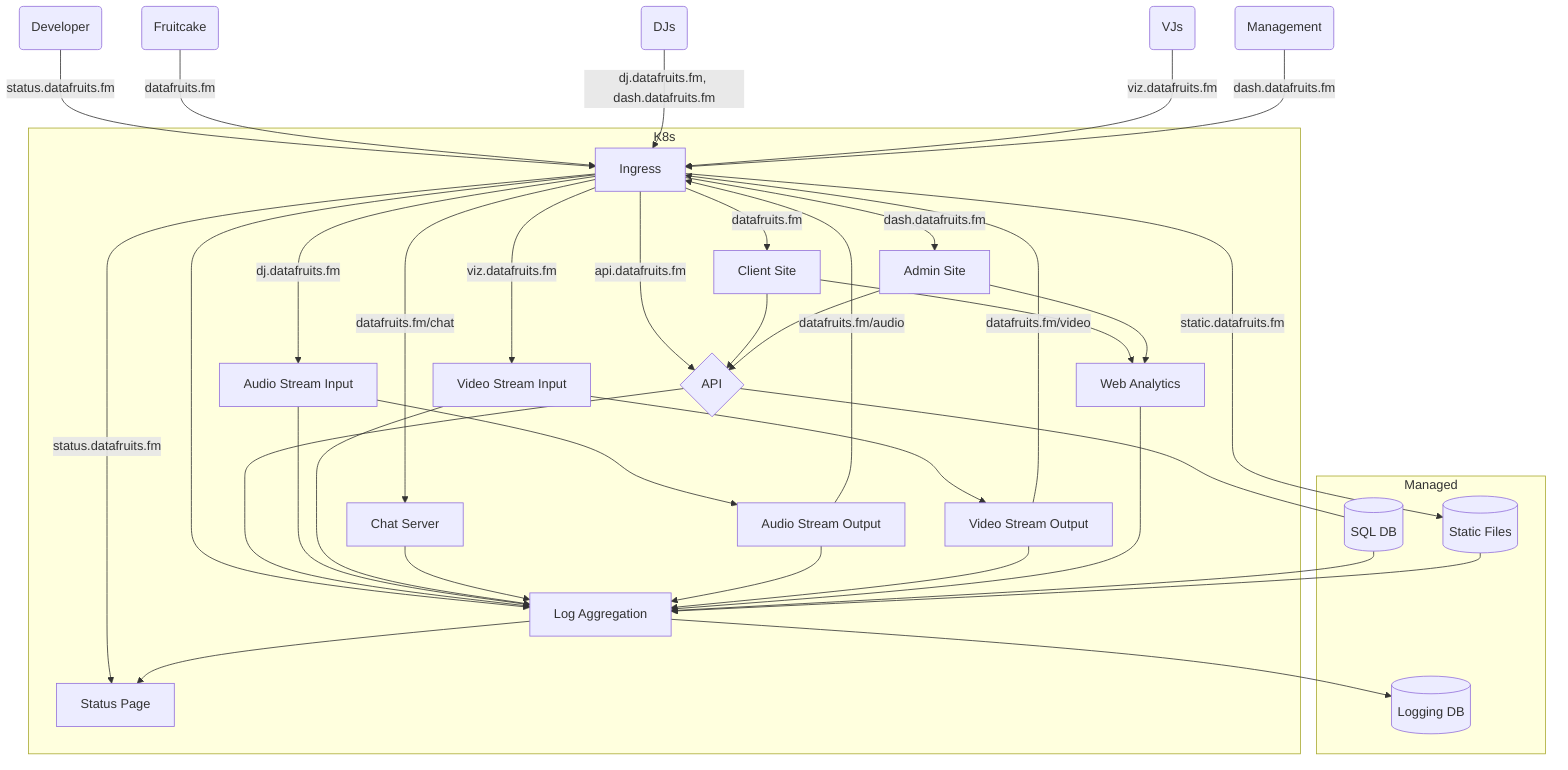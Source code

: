 graph TD
  dev(Developer)
  user(Fruitcake)
  dj(DJs)
  vj(VJs)
  mgmt(Management)

  dev-->|status.datafruits.fm|ingress
  user-->|datafruits.fm|ingress
  dj-->|dj.datafruits.fm, dash.datafruits.fm|ingress
  vj-->|viz.datafruits.fm|ingress
  mgmt-->|dash.datafruits.fm|ingress

  subgraph K8s
    ingress[Ingress]
    api{API}
    client[Client Site]
    admin[Admin Site]
    status[Status Page]
    chat[Chat Server]
    audioin[Audio Stream Input]
    videoin[Video Stream Input]
    audioout[Audio Stream Output]
    videoout[Video Stream Output]
    fluentd[Log Aggregation]
    analytics[Web Analytics]
  end

  ingress-->|dash.datafruits.fm|admin
  ingress-->|status.datafruits.fm|status
  ingress-->|api.datafruits.fm|api
  ingress-->|datafruits.fm|client
  ingress-->|dj.datafruits.fm|audioin
  ingress-->|viz.datafruits.fm|videoin
  ingress-->|static.datafruits.fm|s3
  ingress-->|datafruits.fm/chat|chat

  client-->analytics
  admin-->analytics
  client-->api
  admin-->api
  audioin-->audioout
  videoin-->videoout
  audioout-->|datafruits.fm/audio|ingress
  videoout-->|datafruits.fm/video|ingress 

  ingress-->fluentd
  api-->fluentd
  audioin-->fluentd
  videoin-->fluentd
  chat-->fluentd
  audioout-->fluentd
  videoout-->fluentd
  analytics-->fluentd

  fluentd-->status

  subgraph Managed
    db[(SQL DB)]
    ldb[(Logging DB)]
    s3[(Static Files)]
  end

  api---db
  

  db-->fluentd
  s3-->fluentd
  fluentd-->ldb
